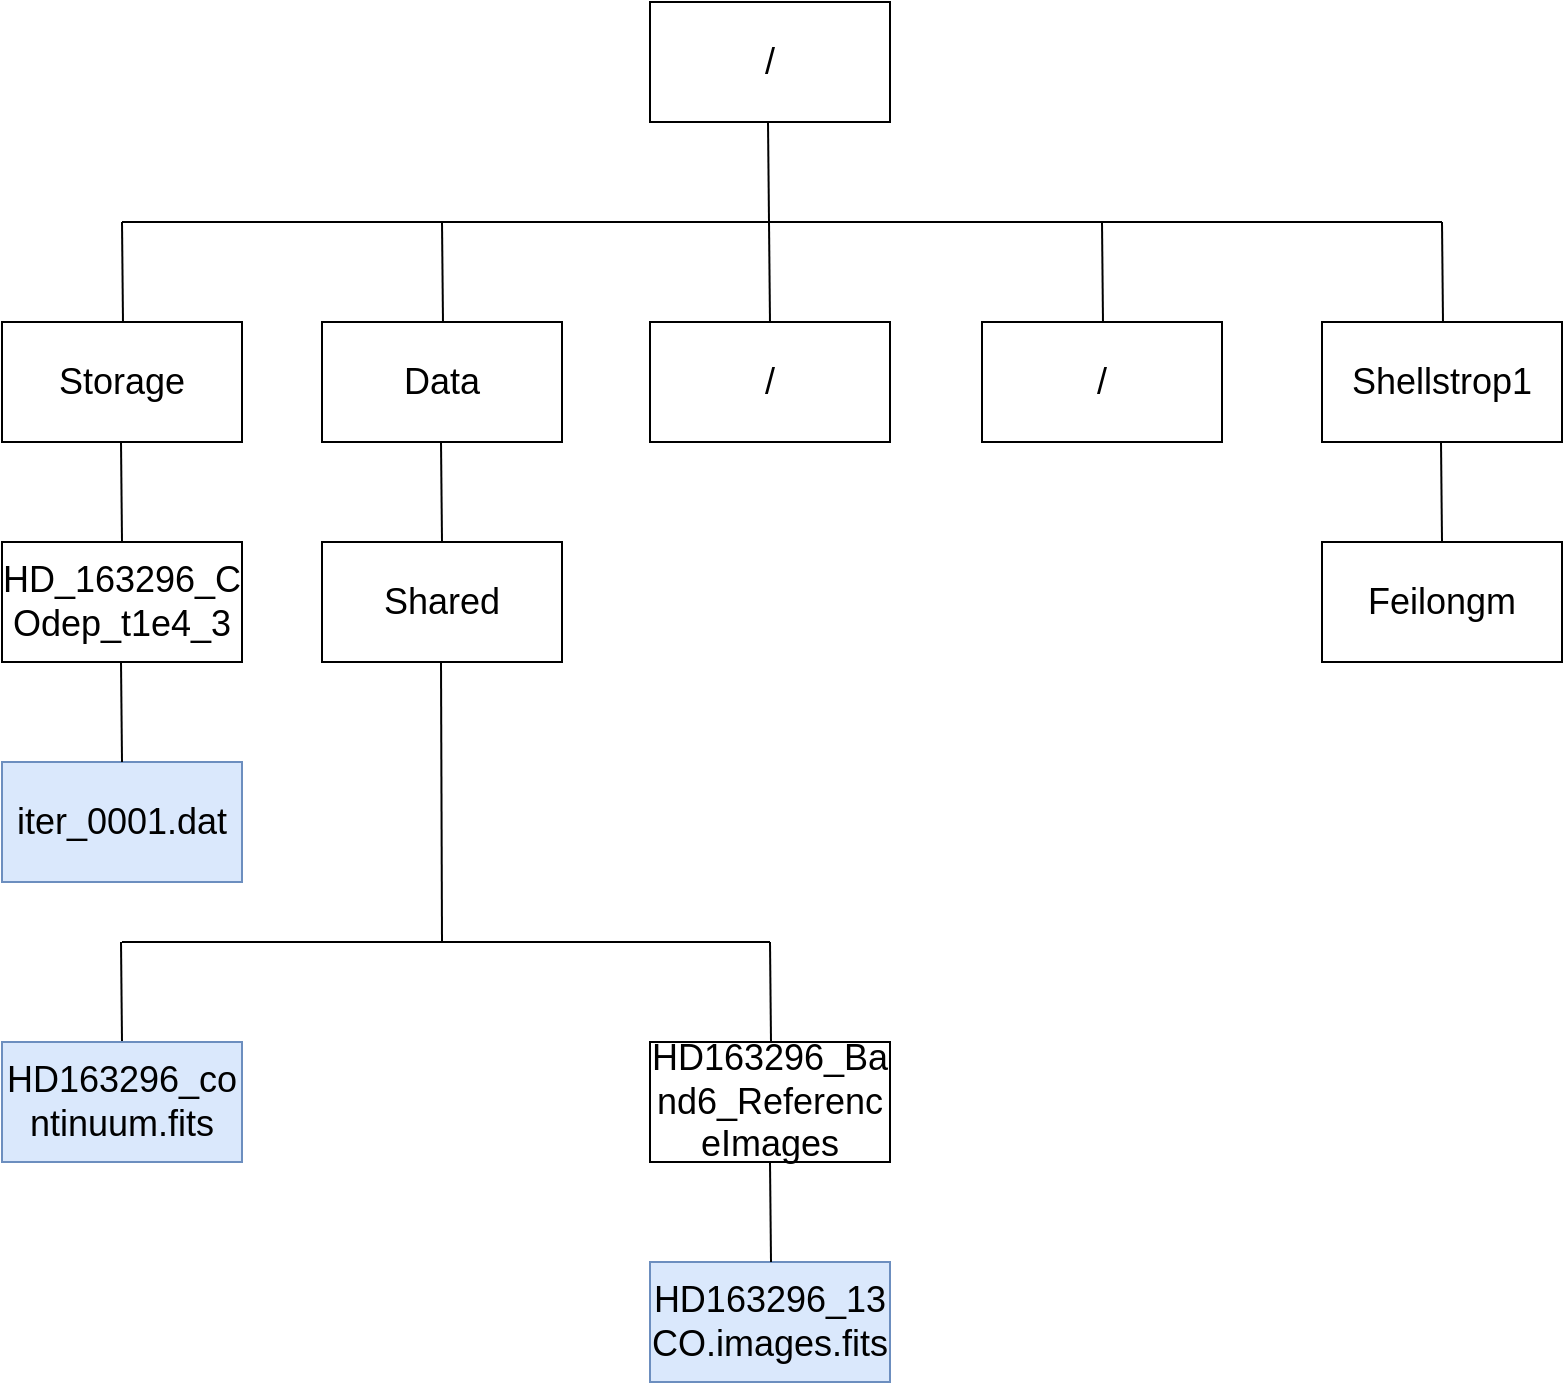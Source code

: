 <mxfile version="14.7.7" type="github">
  <diagram id="EDMMwGdZxT6azAt_b9_0" name="Page-1">
    <mxGraphModel dx="946" dy="570" grid="1" gridSize="10" guides="1" tooltips="1" connect="1" arrows="1" fold="1" page="1" pageScale="1" pageWidth="827" pageHeight="1169" math="0" shadow="0">
      <root>
        <mxCell id="0" />
        <mxCell id="1" parent="0" />
        <mxCell id="_70bpHaRCv06BVz45tBa-2" value="&lt;font style=&quot;font-size: 18px&quot;&gt;/&lt;/font&gt;" style="rounded=0;whiteSpace=wrap;html=1;" vertex="1" parent="1">
          <mxGeometry x="354" y="10" width="120" height="60" as="geometry" />
        </mxCell>
        <mxCell id="_70bpHaRCv06BVz45tBa-3" value="" style="endArrow=none;html=1;" edge="1" parent="1">
          <mxGeometry width="50" height="50" relative="1" as="geometry">
            <mxPoint x="413.5" y="120" as="sourcePoint" />
            <mxPoint x="413" y="70" as="targetPoint" />
          </mxGeometry>
        </mxCell>
        <mxCell id="_70bpHaRCv06BVz45tBa-7" value="&lt;font style=&quot;font-size: 18px&quot;&gt;Storage&lt;/font&gt;" style="rounded=0;whiteSpace=wrap;html=1;" vertex="1" parent="1">
          <mxGeometry x="30" y="170" width="120" height="60" as="geometry" />
        </mxCell>
        <mxCell id="_70bpHaRCv06BVz45tBa-9" value="" style="endArrow=none;html=1;" edge="1" parent="1">
          <mxGeometry width="50" height="50" relative="1" as="geometry">
            <mxPoint x="250.5" y="170" as="sourcePoint" />
            <mxPoint x="250" y="120" as="targetPoint" />
          </mxGeometry>
        </mxCell>
        <mxCell id="_70bpHaRCv06BVz45tBa-10" value="" style="endArrow=none;html=1;" edge="1" parent="1">
          <mxGeometry width="50" height="50" relative="1" as="geometry">
            <mxPoint x="250" y="120" as="sourcePoint" />
            <mxPoint x="414" y="120" as="targetPoint" />
          </mxGeometry>
        </mxCell>
        <mxCell id="_70bpHaRCv06BVz45tBa-15" value="" style="endArrow=none;html=1;" edge="1" parent="1">
          <mxGeometry width="50" height="50" relative="1" as="geometry">
            <mxPoint x="90.5" y="170" as="sourcePoint" />
            <mxPoint x="90" y="120" as="targetPoint" />
          </mxGeometry>
        </mxCell>
        <mxCell id="_70bpHaRCv06BVz45tBa-16" value="&lt;span style=&quot;font-size: 18px&quot;&gt;Data&lt;/span&gt;" style="rounded=0;whiteSpace=wrap;html=1;" vertex="1" parent="1">
          <mxGeometry x="190" y="170" width="120" height="60" as="geometry" />
        </mxCell>
        <mxCell id="_70bpHaRCv06BVz45tBa-17" value="" style="endArrow=none;html=1;" edge="1" parent="1">
          <mxGeometry width="50" height="50" relative="1" as="geometry">
            <mxPoint x="580.5" y="170" as="sourcePoint" />
            <mxPoint x="580" y="120" as="targetPoint" />
          </mxGeometry>
        </mxCell>
        <mxCell id="_70bpHaRCv06BVz45tBa-21" value="" style="endArrow=none;html=1;" edge="1" parent="1">
          <mxGeometry width="50" height="50" relative="1" as="geometry">
            <mxPoint x="414" y="120" as="sourcePoint" />
            <mxPoint x="580" y="120" as="targetPoint" />
          </mxGeometry>
        </mxCell>
        <mxCell id="_70bpHaRCv06BVz45tBa-22" value="" style="endArrow=none;html=1;" edge="1" parent="1">
          <mxGeometry width="50" height="50" relative="1" as="geometry">
            <mxPoint x="90" y="120" as="sourcePoint" />
            <mxPoint x="254" y="120" as="targetPoint" />
          </mxGeometry>
        </mxCell>
        <mxCell id="_70bpHaRCv06BVz45tBa-23" value="&lt;font style=&quot;font-size: 18px&quot;&gt;/&lt;/font&gt;" style="rounded=0;whiteSpace=wrap;html=1;" vertex="1" parent="1">
          <mxGeometry x="520" y="170" width="120" height="60" as="geometry" />
        </mxCell>
        <mxCell id="_70bpHaRCv06BVz45tBa-24" value="" style="endArrow=none;html=1;" edge="1" parent="1">
          <mxGeometry width="50" height="50" relative="1" as="geometry">
            <mxPoint x="414" y="170" as="sourcePoint" />
            <mxPoint x="413.5" y="120" as="targetPoint" />
          </mxGeometry>
        </mxCell>
        <mxCell id="_70bpHaRCv06BVz45tBa-25" value="&lt;font style=&quot;font-size: 18px&quot;&gt;/&lt;/font&gt;" style="rounded=0;whiteSpace=wrap;html=1;" vertex="1" parent="1">
          <mxGeometry x="354" y="170" width="120" height="60" as="geometry" />
        </mxCell>
        <mxCell id="_70bpHaRCv06BVz45tBa-26" value="" style="endArrow=none;html=1;" edge="1" parent="1">
          <mxGeometry width="50" height="50" relative="1" as="geometry">
            <mxPoint x="580" y="120" as="sourcePoint" />
            <mxPoint x="750" y="120" as="targetPoint" />
          </mxGeometry>
        </mxCell>
        <mxCell id="_70bpHaRCv06BVz45tBa-27" value="" style="endArrow=none;html=1;" edge="1" parent="1">
          <mxGeometry width="50" height="50" relative="1" as="geometry">
            <mxPoint x="750.5" y="170" as="sourcePoint" />
            <mxPoint x="750" y="120" as="targetPoint" />
          </mxGeometry>
        </mxCell>
        <mxCell id="_70bpHaRCv06BVz45tBa-28" value="&lt;font style=&quot;font-size: 18px&quot;&gt;Shellstrop1&lt;/font&gt;" style="rounded=0;whiteSpace=wrap;html=1;" vertex="1" parent="1">
          <mxGeometry x="690" y="170" width="120" height="60" as="geometry" />
        </mxCell>
        <mxCell id="_70bpHaRCv06BVz45tBa-29" value="" style="endArrow=none;html=1;" edge="1" parent="1">
          <mxGeometry width="50" height="50" relative="1" as="geometry">
            <mxPoint x="90" y="280" as="sourcePoint" />
            <mxPoint x="89.5" y="230" as="targetPoint" />
          </mxGeometry>
        </mxCell>
        <mxCell id="_70bpHaRCv06BVz45tBa-30" value="&lt;font style=&quot;font-size: 18px&quot;&gt;HD_163296_C&lt;br&gt;Odep_t1e4_3&lt;br&gt;&lt;/font&gt;" style="rounded=0;whiteSpace=wrap;html=1;" vertex="1" parent="1">
          <mxGeometry x="30" y="280" width="120" height="60" as="geometry" />
        </mxCell>
        <mxCell id="_70bpHaRCv06BVz45tBa-31" value="&lt;font style=&quot;font-size: 18px&quot;&gt;iter_0001.dat&lt;/font&gt;" style="rounded=0;whiteSpace=wrap;html=1;fillColor=#dae8fc;strokeColor=#6c8ebf;" vertex="1" parent="1">
          <mxGeometry x="30" y="390" width="120" height="60" as="geometry" />
        </mxCell>
        <mxCell id="_70bpHaRCv06BVz45tBa-32" value="" style="endArrow=none;html=1;" edge="1" parent="1">
          <mxGeometry width="50" height="50" relative="1" as="geometry">
            <mxPoint x="90" y="390" as="sourcePoint" />
            <mxPoint x="89.5" y="340" as="targetPoint" />
          </mxGeometry>
        </mxCell>
        <mxCell id="_70bpHaRCv06BVz45tBa-33" value="" style="endArrow=none;html=1;" edge="1" parent="1">
          <mxGeometry width="50" height="50" relative="1" as="geometry">
            <mxPoint x="250" y="280" as="sourcePoint" />
            <mxPoint x="249.5" y="230" as="targetPoint" />
          </mxGeometry>
        </mxCell>
        <mxCell id="_70bpHaRCv06BVz45tBa-34" value="&lt;font style=&quot;font-size: 18px&quot;&gt;Shared&lt;/font&gt;" style="rounded=0;whiteSpace=wrap;html=1;" vertex="1" parent="1">
          <mxGeometry x="190" y="280" width="120" height="60" as="geometry" />
        </mxCell>
        <mxCell id="_70bpHaRCv06BVz45tBa-35" value="&lt;font style=&quot;font-size: 18px&quot;&gt;HD163296_Ba&lt;br&gt;nd6_Referenc&lt;br&gt;eImages&lt;br&gt;&lt;/font&gt;" style="rounded=0;whiteSpace=wrap;html=1;" vertex="1" parent="1">
          <mxGeometry x="354" y="530" width="120" height="60" as="geometry" />
        </mxCell>
        <mxCell id="_70bpHaRCv06BVz45tBa-36" value="" style="endArrow=none;html=1;" edge="1" parent="1">
          <mxGeometry width="50" height="50" relative="1" as="geometry">
            <mxPoint x="250" y="480" as="sourcePoint" />
            <mxPoint x="249.5" y="340" as="targetPoint" />
          </mxGeometry>
        </mxCell>
        <mxCell id="_70bpHaRCv06BVz45tBa-38" value="" style="endArrow=none;html=1;" edge="1" parent="1">
          <mxGeometry width="50" height="50" relative="1" as="geometry">
            <mxPoint x="90" y="530" as="sourcePoint" />
            <mxPoint x="89.5" y="480" as="targetPoint" />
          </mxGeometry>
        </mxCell>
        <mxCell id="_70bpHaRCv06BVz45tBa-39" value="&lt;font style=&quot;font-size: 18px&quot;&gt;HD163296_13&lt;br&gt;CO.images.fits&lt;br&gt;&lt;/font&gt;" style="rounded=0;whiteSpace=wrap;html=1;fillColor=#dae8fc;strokeColor=#6c8ebf;" vertex="1" parent="1">
          <mxGeometry x="354" y="640" width="120" height="60" as="geometry" />
        </mxCell>
        <mxCell id="_70bpHaRCv06BVz45tBa-40" value="" style="endArrow=none;html=1;" edge="1" parent="1">
          <mxGeometry width="50" height="50" relative="1" as="geometry">
            <mxPoint x="250" y="480" as="sourcePoint" />
            <mxPoint x="414" y="480" as="targetPoint" />
          </mxGeometry>
        </mxCell>
        <mxCell id="_70bpHaRCv06BVz45tBa-41" value="" style="endArrow=none;html=1;" edge="1" parent="1">
          <mxGeometry width="50" height="50" relative="1" as="geometry">
            <mxPoint x="90" y="480" as="sourcePoint" />
            <mxPoint x="254" y="480" as="targetPoint" />
          </mxGeometry>
        </mxCell>
        <mxCell id="_70bpHaRCv06BVz45tBa-42" value="" style="endArrow=none;html=1;" edge="1" parent="1">
          <mxGeometry width="50" height="50" relative="1" as="geometry">
            <mxPoint x="414.5" y="530" as="sourcePoint" />
            <mxPoint x="414" y="480" as="targetPoint" />
          </mxGeometry>
        </mxCell>
        <mxCell id="_70bpHaRCv06BVz45tBa-43" value="" style="endArrow=none;html=1;" edge="1" parent="1">
          <mxGeometry width="50" height="50" relative="1" as="geometry">
            <mxPoint x="414.5" y="640" as="sourcePoint" />
            <mxPoint x="414" y="590" as="targetPoint" />
          </mxGeometry>
        </mxCell>
        <mxCell id="_70bpHaRCv06BVz45tBa-44" value="&lt;font style=&quot;font-size: 18px&quot;&gt;HD163296_co&lt;br&gt;ntinuum.fits&lt;br&gt;&lt;/font&gt;" style="rounded=0;whiteSpace=wrap;html=1;fillColor=#dae8fc;strokeColor=#6c8ebf;" vertex="1" parent="1">
          <mxGeometry x="30" y="530" width="120" height="60" as="geometry" />
        </mxCell>
        <mxCell id="_70bpHaRCv06BVz45tBa-45" value="" style="endArrow=none;html=1;" edge="1" parent="1">
          <mxGeometry width="50" height="50" relative="1" as="geometry">
            <mxPoint x="750" y="280" as="sourcePoint" />
            <mxPoint x="749.5" y="230" as="targetPoint" />
          </mxGeometry>
        </mxCell>
        <mxCell id="_70bpHaRCv06BVz45tBa-46" value="&lt;font style=&quot;font-size: 18px&quot;&gt;Feilongm&lt;/font&gt;" style="rounded=0;whiteSpace=wrap;html=1;" vertex="1" parent="1">
          <mxGeometry x="690" y="280" width="120" height="60" as="geometry" />
        </mxCell>
      </root>
    </mxGraphModel>
  </diagram>
</mxfile>
